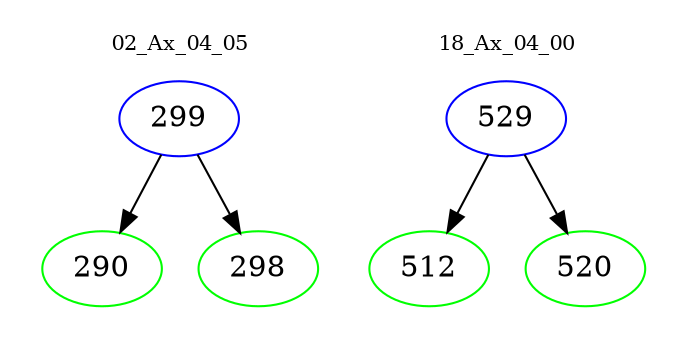 digraph{
subgraph cluster_0 {
color = white
label = "02_Ax_04_05";
fontsize=10;
T0_299 [label="299", color="blue"]
T0_299 -> T0_290 [color="black"]
T0_290 [label="290", color="green"]
T0_299 -> T0_298 [color="black"]
T0_298 [label="298", color="green"]
}
subgraph cluster_1 {
color = white
label = "18_Ax_04_00";
fontsize=10;
T1_529 [label="529", color="blue"]
T1_529 -> T1_512 [color="black"]
T1_512 [label="512", color="green"]
T1_529 -> T1_520 [color="black"]
T1_520 [label="520", color="green"]
}
}
